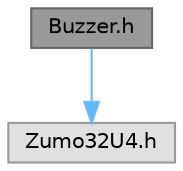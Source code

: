 digraph "Buzzer.h"
{
 // LATEX_PDF_SIZE
  bgcolor="transparent";
  edge [fontname=Helvetica,fontsize=10,labelfontname=Helvetica,labelfontsize=10];
  node [fontname=Helvetica,fontsize=10,shape=box,height=0.2,width=0.4];
  Node1 [id="Node000001",label="Buzzer.h",height=0.2,width=0.4,color="gray40", fillcolor="grey60", style="filled", fontcolor="black",tooltip="Header file for Zumo32U4 buzzer control."];
  Node1 -> Node2 [id="edge1_Node000001_Node000002",color="steelblue1",style="solid",tooltip=" "];
  Node2 [id="Node000002",label="Zumo32U4.h",height=0.2,width=0.4,color="grey60", fillcolor="#E0E0E0", style="filled",tooltip=" "];
}
